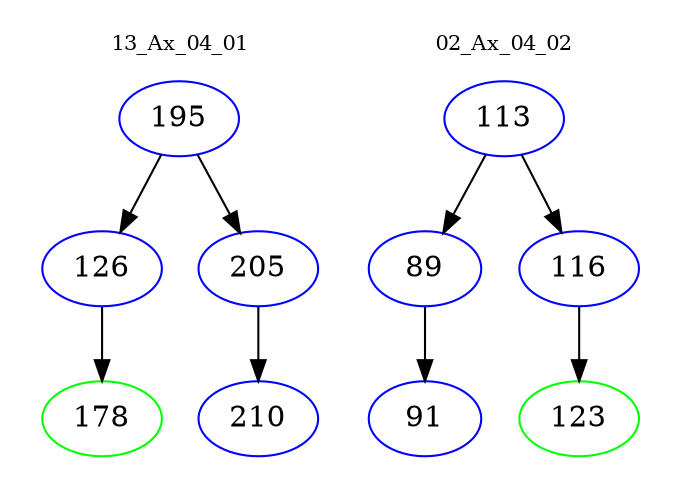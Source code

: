 digraph{
subgraph cluster_0 {
color = white
label = "13_Ax_04_01";
fontsize=10;
T0_195 [label="195", color="blue"]
T0_195 -> T0_126 [color="black"]
T0_126 [label="126", color="blue"]
T0_126 -> T0_178 [color="black"]
T0_178 [label="178", color="green"]
T0_195 -> T0_205 [color="black"]
T0_205 [label="205", color="blue"]
T0_205 -> T0_210 [color="black"]
T0_210 [label="210", color="blue"]
}
subgraph cluster_1 {
color = white
label = "02_Ax_04_02";
fontsize=10;
T1_113 [label="113", color="blue"]
T1_113 -> T1_89 [color="black"]
T1_89 [label="89", color="blue"]
T1_89 -> T1_91 [color="black"]
T1_91 [label="91", color="blue"]
T1_113 -> T1_116 [color="black"]
T1_116 [label="116", color="blue"]
T1_116 -> T1_123 [color="black"]
T1_123 [label="123", color="green"]
}
}
